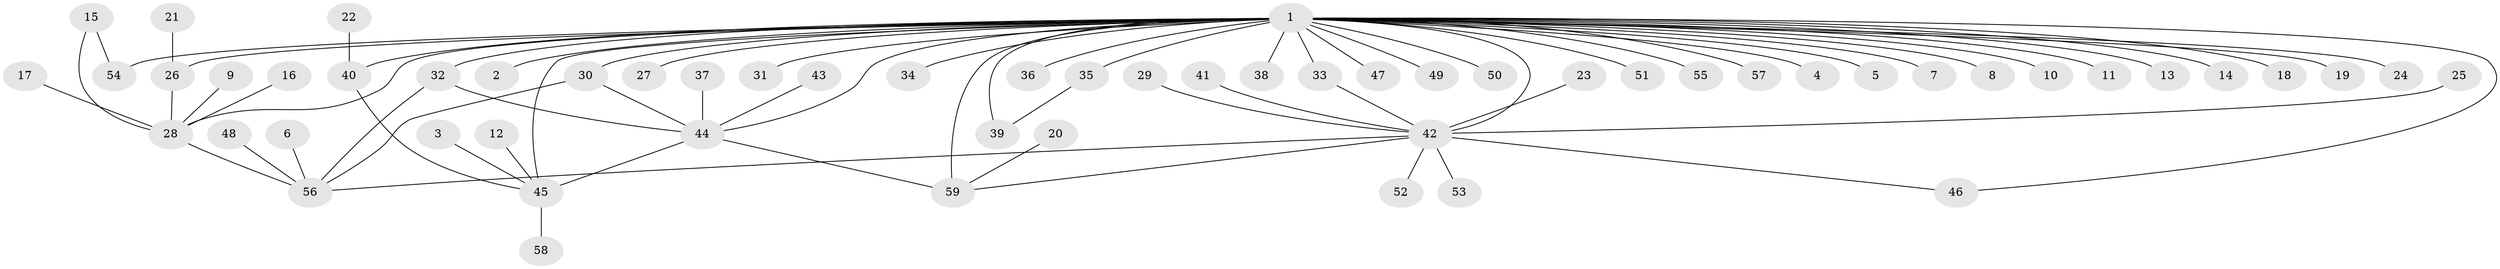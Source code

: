 // original degree distribution, {40: 0.008547008547008548, 8: 0.008547008547008548, 9: 0.017094017094017096, 1: 0.5726495726495726, 2: 0.19658119658119658, 4: 0.042735042735042736, 10: 0.008547008547008548, 6: 0.008547008547008548, 5: 0.017094017094017096, 3: 0.1111111111111111, 12: 0.008547008547008548}
// Generated by graph-tools (version 1.1) at 2025/26/03/09/25 03:26:05]
// undirected, 59 vertices, 72 edges
graph export_dot {
graph [start="1"]
  node [color=gray90,style=filled];
  1;
  2;
  3;
  4;
  5;
  6;
  7;
  8;
  9;
  10;
  11;
  12;
  13;
  14;
  15;
  16;
  17;
  18;
  19;
  20;
  21;
  22;
  23;
  24;
  25;
  26;
  27;
  28;
  29;
  30;
  31;
  32;
  33;
  34;
  35;
  36;
  37;
  38;
  39;
  40;
  41;
  42;
  43;
  44;
  45;
  46;
  47;
  48;
  49;
  50;
  51;
  52;
  53;
  54;
  55;
  56;
  57;
  58;
  59;
  1 -- 2 [weight=1.0];
  1 -- 4 [weight=1.0];
  1 -- 5 [weight=1.0];
  1 -- 7 [weight=1.0];
  1 -- 8 [weight=1.0];
  1 -- 10 [weight=1.0];
  1 -- 11 [weight=1.0];
  1 -- 13 [weight=1.0];
  1 -- 14 [weight=1.0];
  1 -- 18 [weight=1.0];
  1 -- 19 [weight=1.0];
  1 -- 24 [weight=1.0];
  1 -- 26 [weight=1.0];
  1 -- 27 [weight=1.0];
  1 -- 28 [weight=1.0];
  1 -- 30 [weight=1.0];
  1 -- 31 [weight=1.0];
  1 -- 32 [weight=1.0];
  1 -- 33 [weight=1.0];
  1 -- 34 [weight=1.0];
  1 -- 35 [weight=1.0];
  1 -- 36 [weight=1.0];
  1 -- 38 [weight=1.0];
  1 -- 39 [weight=1.0];
  1 -- 40 [weight=1.0];
  1 -- 42 [weight=2.0];
  1 -- 44 [weight=1.0];
  1 -- 45 [weight=4.0];
  1 -- 46 [weight=1.0];
  1 -- 47 [weight=1.0];
  1 -- 49 [weight=1.0];
  1 -- 50 [weight=1.0];
  1 -- 51 [weight=1.0];
  1 -- 54 [weight=1.0];
  1 -- 55 [weight=1.0];
  1 -- 57 [weight=1.0];
  1 -- 59 [weight=2.0];
  3 -- 45 [weight=1.0];
  6 -- 56 [weight=1.0];
  9 -- 28 [weight=1.0];
  12 -- 45 [weight=1.0];
  15 -- 28 [weight=1.0];
  15 -- 54 [weight=1.0];
  16 -- 28 [weight=1.0];
  17 -- 28 [weight=1.0];
  20 -- 59 [weight=1.0];
  21 -- 26 [weight=1.0];
  22 -- 40 [weight=1.0];
  23 -- 42 [weight=1.0];
  25 -- 42 [weight=1.0];
  26 -- 28 [weight=2.0];
  28 -- 56 [weight=1.0];
  29 -- 42 [weight=1.0];
  30 -- 44 [weight=1.0];
  30 -- 56 [weight=1.0];
  32 -- 44 [weight=1.0];
  32 -- 56 [weight=1.0];
  33 -- 42 [weight=1.0];
  35 -- 39 [weight=1.0];
  37 -- 44 [weight=1.0];
  40 -- 45 [weight=1.0];
  41 -- 42 [weight=1.0];
  42 -- 46 [weight=1.0];
  42 -- 52 [weight=1.0];
  42 -- 53 [weight=1.0];
  42 -- 56 [weight=1.0];
  42 -- 59 [weight=1.0];
  43 -- 44 [weight=1.0];
  44 -- 45 [weight=1.0];
  44 -- 59 [weight=1.0];
  45 -- 58 [weight=1.0];
  48 -- 56 [weight=1.0];
}
